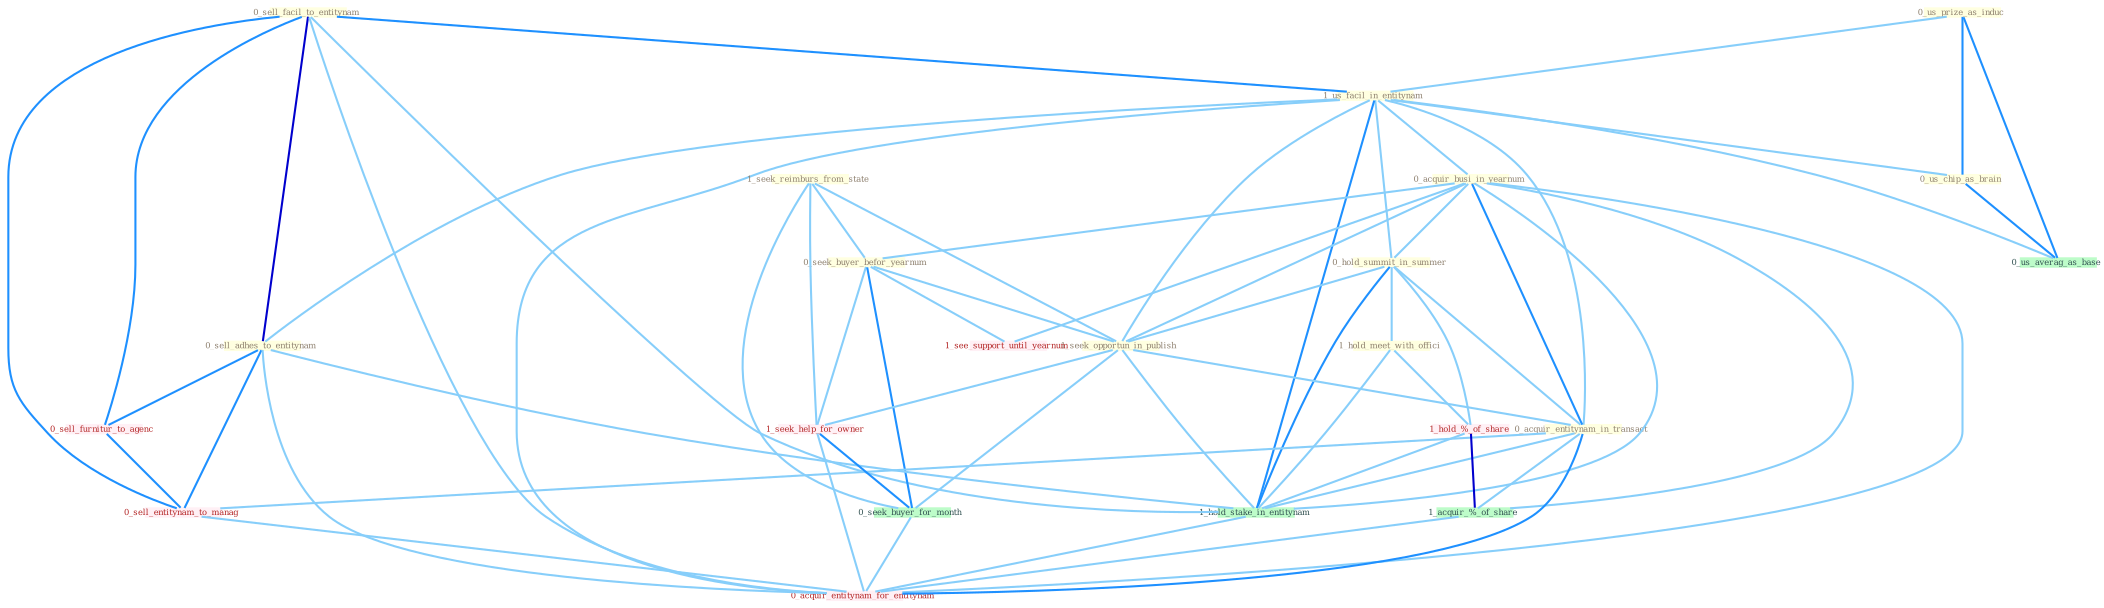 Graph G{ 
    node
    [shape=polygon,style=filled,width=.5,height=.06,color="#BDFCC9",fixedsize=true,fontsize=4,
    fontcolor="#2f4f4f"];
    {node
    [color="#ffffe0", fontcolor="#8b7d6b"] "0_us_prize_as_induc " "0_sell_facil_to_entitynam " "1_us_facil_in_entitynam " "0_acquir_busi_in_yearnum " "0_hold_summit_in_summer " "1_hold_meet_with_offici " "1_seek_reimburs_from_state " "0_seek_buyer_befor_yearnum " "1_seek_opportun_in_publish " "0_sell_adhes_to_entitynam " "0_acquir_entitynam_in_transact " "0_us_chip_as_brain "}
{node [color="#fff0f5", fontcolor="#b22222"] "1_hold_%_of_share " "1_seek_help_for_owner " "1_see_support_until_yearnum " "0_sell_furnitur_to_agenc " "0_sell_entitynam_to_manag " "0_acquir_entitynam_for_entitynam "}
edge [color="#B0E2FF"];

	"0_us_prize_as_induc " -- "1_us_facil_in_entitynam " [w="1", color="#87cefa" ];
	"0_us_prize_as_induc " -- "0_us_chip_as_brain " [w="2", color="#1e90ff" , len=0.8];
	"0_us_prize_as_induc " -- "0_us_averag_as_base " [w="2", color="#1e90ff" , len=0.8];
	"0_sell_facil_to_entitynam " -- "1_us_facil_in_entitynam " [w="2", color="#1e90ff" , len=0.8];
	"0_sell_facil_to_entitynam " -- "0_sell_adhes_to_entitynam " [w="3", color="#0000cd" , len=0.6];
	"0_sell_facil_to_entitynam " -- "1_hold_stake_in_entitynam " [w="1", color="#87cefa" ];
	"0_sell_facil_to_entitynam " -- "0_sell_furnitur_to_agenc " [w="2", color="#1e90ff" , len=0.8];
	"0_sell_facil_to_entitynam " -- "0_sell_entitynam_to_manag " [w="2", color="#1e90ff" , len=0.8];
	"0_sell_facil_to_entitynam " -- "0_acquir_entitynam_for_entitynam " [w="1", color="#87cefa" ];
	"1_us_facil_in_entitynam " -- "0_acquir_busi_in_yearnum " [w="1", color="#87cefa" ];
	"1_us_facil_in_entitynam " -- "0_hold_summit_in_summer " [w="1", color="#87cefa" ];
	"1_us_facil_in_entitynam " -- "1_seek_opportun_in_publish " [w="1", color="#87cefa" ];
	"1_us_facil_in_entitynam " -- "0_sell_adhes_to_entitynam " [w="1", color="#87cefa" ];
	"1_us_facil_in_entitynam " -- "0_acquir_entitynam_in_transact " [w="1", color="#87cefa" ];
	"1_us_facil_in_entitynam " -- "0_us_chip_as_brain " [w="1", color="#87cefa" ];
	"1_us_facil_in_entitynam " -- "1_hold_stake_in_entitynam " [w="2", color="#1e90ff" , len=0.8];
	"1_us_facil_in_entitynam " -- "0_us_averag_as_base " [w="1", color="#87cefa" ];
	"1_us_facil_in_entitynam " -- "0_acquir_entitynam_for_entitynam " [w="1", color="#87cefa" ];
	"0_acquir_busi_in_yearnum " -- "0_hold_summit_in_summer " [w="1", color="#87cefa" ];
	"0_acquir_busi_in_yearnum " -- "0_seek_buyer_befor_yearnum " [w="1", color="#87cefa" ];
	"0_acquir_busi_in_yearnum " -- "1_seek_opportun_in_publish " [w="1", color="#87cefa" ];
	"0_acquir_busi_in_yearnum " -- "0_acquir_entitynam_in_transact " [w="2", color="#1e90ff" , len=0.8];
	"0_acquir_busi_in_yearnum " -- "1_hold_stake_in_entitynam " [w="1", color="#87cefa" ];
	"0_acquir_busi_in_yearnum " -- "1_acquir_%_of_share " [w="1", color="#87cefa" ];
	"0_acquir_busi_in_yearnum " -- "1_see_support_until_yearnum " [w="1", color="#87cefa" ];
	"0_acquir_busi_in_yearnum " -- "0_acquir_entitynam_for_entitynam " [w="1", color="#87cefa" ];
	"0_hold_summit_in_summer " -- "1_hold_meet_with_offici " [w="1", color="#87cefa" ];
	"0_hold_summit_in_summer " -- "1_seek_opportun_in_publish " [w="1", color="#87cefa" ];
	"0_hold_summit_in_summer " -- "0_acquir_entitynam_in_transact " [w="1", color="#87cefa" ];
	"0_hold_summit_in_summer " -- "1_hold_%_of_share " [w="1", color="#87cefa" ];
	"0_hold_summit_in_summer " -- "1_hold_stake_in_entitynam " [w="2", color="#1e90ff" , len=0.8];
	"1_hold_meet_with_offici " -- "1_hold_%_of_share " [w="1", color="#87cefa" ];
	"1_hold_meet_with_offici " -- "1_hold_stake_in_entitynam " [w="1", color="#87cefa" ];
	"1_seek_reimburs_from_state " -- "0_seek_buyer_befor_yearnum " [w="1", color="#87cefa" ];
	"1_seek_reimburs_from_state " -- "1_seek_opportun_in_publish " [w="1", color="#87cefa" ];
	"1_seek_reimburs_from_state " -- "1_seek_help_for_owner " [w="1", color="#87cefa" ];
	"1_seek_reimburs_from_state " -- "0_seek_buyer_for_month " [w="1", color="#87cefa" ];
	"0_seek_buyer_befor_yearnum " -- "1_seek_opportun_in_publish " [w="1", color="#87cefa" ];
	"0_seek_buyer_befor_yearnum " -- "1_seek_help_for_owner " [w="1", color="#87cefa" ];
	"0_seek_buyer_befor_yearnum " -- "0_seek_buyer_for_month " [w="2", color="#1e90ff" , len=0.8];
	"0_seek_buyer_befor_yearnum " -- "1_see_support_until_yearnum " [w="1", color="#87cefa" ];
	"1_seek_opportun_in_publish " -- "0_acquir_entitynam_in_transact " [w="1", color="#87cefa" ];
	"1_seek_opportun_in_publish " -- "1_hold_stake_in_entitynam " [w="1", color="#87cefa" ];
	"1_seek_opportun_in_publish " -- "1_seek_help_for_owner " [w="1", color="#87cefa" ];
	"1_seek_opportun_in_publish " -- "0_seek_buyer_for_month " [w="1", color="#87cefa" ];
	"0_sell_adhes_to_entitynam " -- "1_hold_stake_in_entitynam " [w="1", color="#87cefa" ];
	"0_sell_adhes_to_entitynam " -- "0_sell_furnitur_to_agenc " [w="2", color="#1e90ff" , len=0.8];
	"0_sell_adhes_to_entitynam " -- "0_sell_entitynam_to_manag " [w="2", color="#1e90ff" , len=0.8];
	"0_sell_adhes_to_entitynam " -- "0_acquir_entitynam_for_entitynam " [w="1", color="#87cefa" ];
	"0_acquir_entitynam_in_transact " -- "1_hold_stake_in_entitynam " [w="1", color="#87cefa" ];
	"0_acquir_entitynam_in_transact " -- "1_acquir_%_of_share " [w="1", color="#87cefa" ];
	"0_acquir_entitynam_in_transact " -- "0_sell_entitynam_to_manag " [w="1", color="#87cefa" ];
	"0_acquir_entitynam_in_transact " -- "0_acquir_entitynam_for_entitynam " [w="2", color="#1e90ff" , len=0.8];
	"0_us_chip_as_brain " -- "0_us_averag_as_base " [w="2", color="#1e90ff" , len=0.8];
	"1_hold_%_of_share " -- "1_hold_stake_in_entitynam " [w="1", color="#87cefa" ];
	"1_hold_%_of_share " -- "1_acquir_%_of_share " [w="3", color="#0000cd" , len=0.6];
	"1_hold_stake_in_entitynam " -- "0_acquir_entitynam_for_entitynam " [w="1", color="#87cefa" ];
	"1_seek_help_for_owner " -- "0_seek_buyer_for_month " [w="2", color="#1e90ff" , len=0.8];
	"1_seek_help_for_owner " -- "0_acquir_entitynam_for_entitynam " [w="1", color="#87cefa" ];
	"0_seek_buyer_for_month " -- "0_acquir_entitynam_for_entitynam " [w="1", color="#87cefa" ];
	"1_acquir_%_of_share " -- "0_acquir_entitynam_for_entitynam " [w="1", color="#87cefa" ];
	"0_sell_furnitur_to_agenc " -- "0_sell_entitynam_to_manag " [w="2", color="#1e90ff" , len=0.8];
	"0_sell_entitynam_to_manag " -- "0_acquir_entitynam_for_entitynam " [w="1", color="#87cefa" ];
}